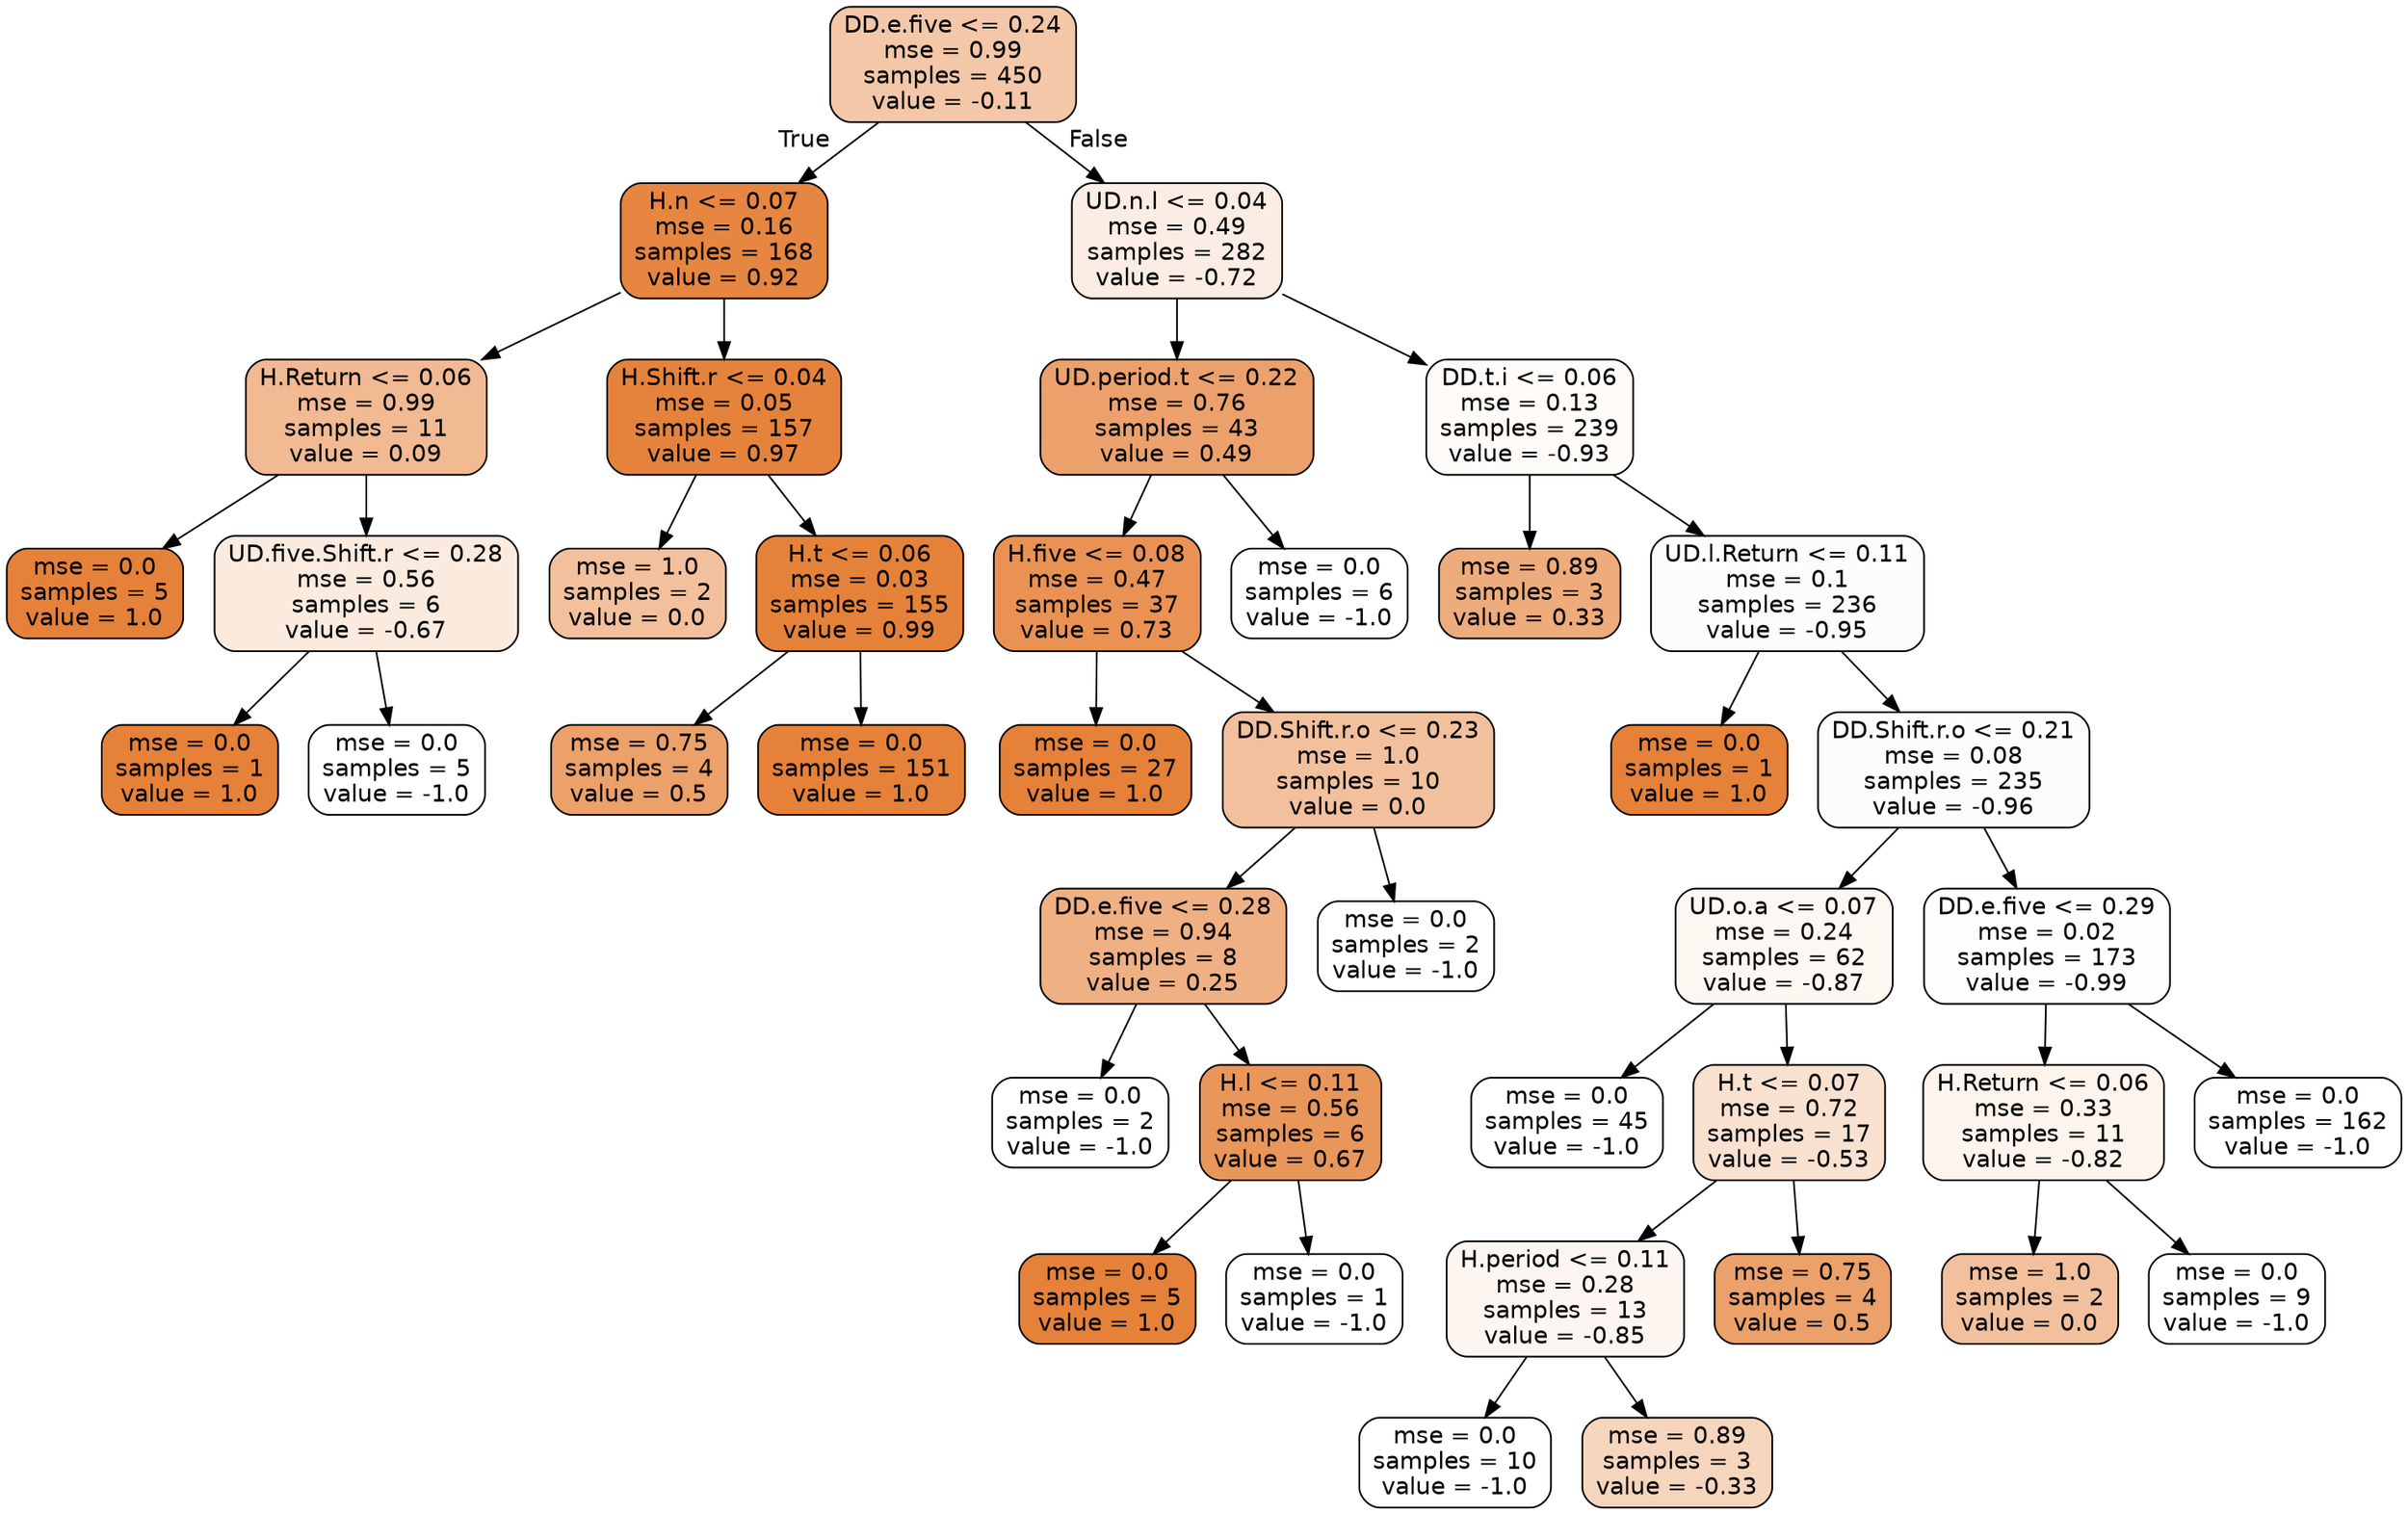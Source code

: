 digraph Tree {
node [shape=box, style="filled, rounded", color="black", fontname=helvetica] ;
edge [fontname=helvetica] ;
0 [label="DD.e.five <= 0.24\nmse = 0.99\nsamples = 450\nvalue = -0.11", fillcolor="#f3c7a7"] ;
1 [label="H.n <= 0.07\nmse = 0.16\nsamples = 168\nvalue = 0.92", fillcolor="#e68641"] ;
0 -> 1 [labeldistance=2.5, labelangle=45, headlabel="True"] ;
2 [label="H.Return <= 0.06\nmse = 0.99\nsamples = 11\nvalue = 0.09", fillcolor="#f1ba93"] ;
1 -> 2 ;
3 [label="mse = 0.0\nsamples = 5\nvalue = 1.0", fillcolor="#e58139"] ;
2 -> 3 ;
4 [label="UD.five.Shift.r <= 0.28\nmse = 0.56\nsamples = 6\nvalue = -0.67", fillcolor="#fbeade"] ;
2 -> 4 ;
5 [label="mse = 0.0\nsamples = 1\nvalue = 1.0", fillcolor="#e58139"] ;
4 -> 5 ;
6 [label="mse = 0.0\nsamples = 5\nvalue = -1.0", fillcolor="#ffffff"] ;
4 -> 6 ;
7 [label="H.Shift.r <= 0.04\nmse = 0.05\nsamples = 157\nvalue = 0.97", fillcolor="#e5833c"] ;
1 -> 7 ;
8 [label="mse = 1.0\nsamples = 2\nvalue = 0.0", fillcolor="#f2c09c"] ;
7 -> 8 ;
9 [label="H.t <= 0.06\nmse = 0.03\nsamples = 155\nvalue = 0.99", fillcolor="#e5823a"] ;
7 -> 9 ;
10 [label="mse = 0.75\nsamples = 4\nvalue = 0.5", fillcolor="#eca06a"] ;
9 -> 10 ;
11 [label="mse = 0.0\nsamples = 151\nvalue = 1.0", fillcolor="#e58139"] ;
9 -> 11 ;
12 [label="UD.n.l <= 0.04\nmse = 0.49\nsamples = 282\nvalue = -0.72", fillcolor="#fbede3"] ;
0 -> 12 [labeldistance=2.5, labelangle=-45, headlabel="False"] ;
13 [label="UD.period.t <= 0.22\nmse = 0.76\nsamples = 43\nvalue = 0.49", fillcolor="#eca16c"] ;
12 -> 13 ;
14 [label="H.five <= 0.08\nmse = 0.47\nsamples = 37\nvalue = 0.73", fillcolor="#e99254"] ;
13 -> 14 ;
15 [label="mse = 0.0\nsamples = 27\nvalue = 1.0", fillcolor="#e58139"] ;
14 -> 15 ;
16 [label="DD.Shift.r.o <= 0.23\nmse = 1.0\nsamples = 10\nvalue = 0.0", fillcolor="#f2c09c"] ;
14 -> 16 ;
17 [label="DD.e.five <= 0.28\nmse = 0.94\nsamples = 8\nvalue = 0.25", fillcolor="#efb083"] ;
16 -> 17 ;
18 [label="mse = 0.0\nsamples = 2\nvalue = -1.0", fillcolor="#ffffff"] ;
17 -> 18 ;
19 [label="H.l <= 0.11\nmse = 0.56\nsamples = 6\nvalue = 0.67", fillcolor="#e9965a"] ;
17 -> 19 ;
20 [label="mse = 0.0\nsamples = 5\nvalue = 1.0", fillcolor="#e58139"] ;
19 -> 20 ;
21 [label="mse = 0.0\nsamples = 1\nvalue = -1.0", fillcolor="#ffffff"] ;
19 -> 21 ;
22 [label="mse = 0.0\nsamples = 2\nvalue = -1.0", fillcolor="#ffffff"] ;
16 -> 22 ;
23 [label="mse = 0.0\nsamples = 6\nvalue = -1.0", fillcolor="#ffffff"] ;
13 -> 23 ;
24 [label="DD.t.i <= 0.06\nmse = 0.13\nsamples = 239\nvalue = -0.93", fillcolor="#fefbf8"] ;
12 -> 24 ;
25 [label="mse = 0.89\nsamples = 3\nvalue = 0.33", fillcolor="#eeab7b"] ;
24 -> 25 ;
26 [label="UD.l.Return <= 0.11\nmse = 0.1\nsamples = 236\nvalue = -0.95", fillcolor="#fefcfa"] ;
24 -> 26 ;
27 [label="mse = 0.0\nsamples = 1\nvalue = 1.0", fillcolor="#e58139"] ;
26 -> 27 ;
28 [label="DD.Shift.r.o <= 0.21\nmse = 0.08\nsamples = 235\nvalue = -0.96", fillcolor="#fefcfb"] ;
26 -> 28 ;
29 [label="UD.o.a <= 0.07\nmse = 0.24\nsamples = 62\nvalue = -0.87", fillcolor="#fdf7f2"] ;
28 -> 29 ;
30 [label="mse = 0.0\nsamples = 45\nvalue = -1.0", fillcolor="#ffffff"] ;
29 -> 30 ;
31 [label="H.t <= 0.07\nmse = 0.72\nsamples = 17\nvalue = -0.53", fillcolor="#f9e1d0"] ;
29 -> 31 ;
32 [label="H.period <= 0.11\nmse = 0.28\nsamples = 13\nvalue = -0.85", fillcolor="#fdf5f0"] ;
31 -> 32 ;
33 [label="mse = 0.0\nsamples = 10\nvalue = -1.0", fillcolor="#ffffff"] ;
32 -> 33 ;
34 [label="mse = 0.89\nsamples = 3\nvalue = -0.33", fillcolor="#f6d5bd"] ;
32 -> 34 ;
35 [label="mse = 0.75\nsamples = 4\nvalue = 0.5", fillcolor="#eca06a"] ;
31 -> 35 ;
36 [label="DD.e.five <= 0.29\nmse = 0.02\nsamples = 173\nvalue = -0.99", fillcolor="#fffefe"] ;
28 -> 36 ;
37 [label="H.Return <= 0.06\nmse = 0.33\nsamples = 11\nvalue = -0.82", fillcolor="#fdf4ed"] ;
36 -> 37 ;
38 [label="mse = 1.0\nsamples = 2\nvalue = 0.0", fillcolor="#f2c09c"] ;
37 -> 38 ;
39 [label="mse = 0.0\nsamples = 9\nvalue = -1.0", fillcolor="#ffffff"] ;
37 -> 39 ;
40 [label="mse = 0.0\nsamples = 162\nvalue = -1.0", fillcolor="#ffffff"] ;
36 -> 40 ;
}